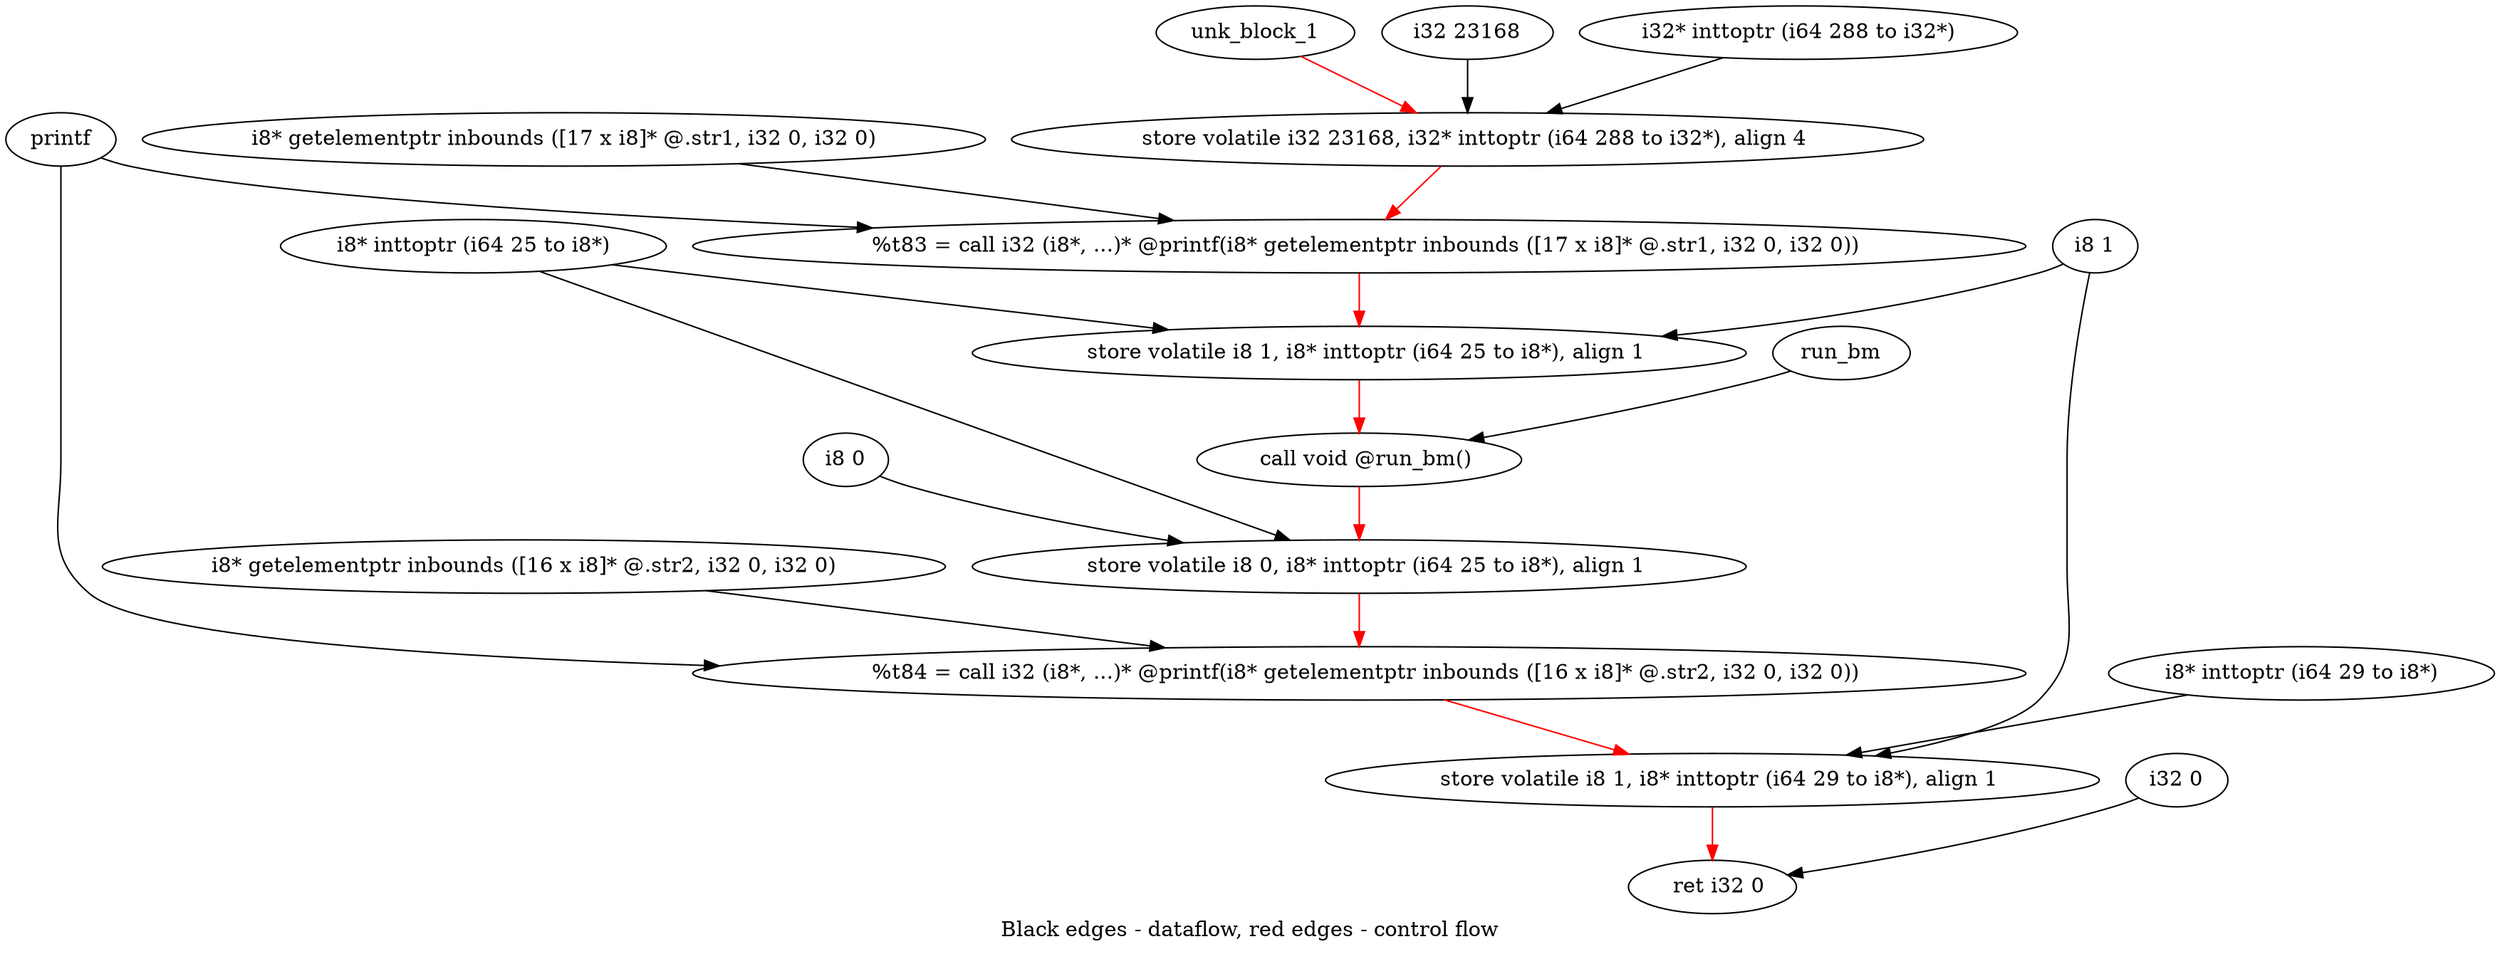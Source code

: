 digraph G {
compound=true
label="Black edges - dataflow, red edges - control flow"
"_1" [label="  store volatile i32 23168, i32* inttoptr (i64 288 to i32*), align 4"]
"t83" [label="  %t83 = call i32 (i8*, ...)* @printf(i8* getelementptr inbounds ([17 x i8]* @.str1, i32 0, i32 0))"]
"_2" [label="  store volatile i8 1, i8* inttoptr (i64 25 to i8*), align 1"]
"_3" [label="  call void @run_bm()"]
"_4" [label="  store volatile i8 0, i8* inttoptr (i64 25 to i8*), align 1"]
"t84" [label="  %t84 = call i32 (i8*, ...)* @printf(i8* getelementptr inbounds ([16 x i8]* @.str2, i32 0, i32 0))"]
"_5" [label="  store volatile i8 1, i8* inttoptr (i64 29 to i8*), align 1"]
"_6" [label="  ret i32 0"]
"unk_block_1" -> "_1"[color=red]
"i32 23168" -> "_1"
"i32* inttoptr (i64 288 to i32*)" -> "_1"
"_1" -> "t83"[color=red weight=2]
"i8* getelementptr inbounds ([17 x i8]* @.str1, i32 0, i32 0)" -> "t83"
"printf" -> "t83"
"t83" -> "_2"[color=red weight=2]
"i8 1" -> "_2"
"i8* inttoptr (i64 25 to i8*)" -> "_2"
"_2" -> "_3"[color=red weight=2]
"run_bm" -> "_3"
"_3" -> "_4"[color=red weight=2]
"i8 0" -> "_4"
"i8* inttoptr (i64 25 to i8*)" -> "_4"
"_4" -> "t84"[color=red weight=2]
"i8* getelementptr inbounds ([16 x i8]* @.str2, i32 0, i32 0)" -> "t84"
"printf" -> "t84"
"t84" -> "_5"[color=red weight=2]
"i8 1" -> "_5"
"i8* inttoptr (i64 29 to i8*)" -> "_5"
"_5" -> "_6"[color=red weight=2]
"i32 0" -> "_6"

}
